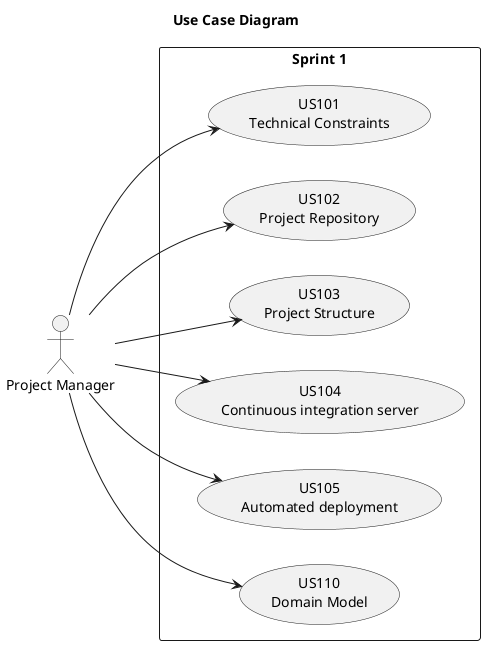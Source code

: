 @startuml

title Use Case Diagram


left to right direction
skinparam packageStyle rectangle
actor "Project Manager" as PM

rectangle "Sprint 1" {
  usecase "US101\nTechnical Constraints" as UC101
  usecase "US102\nProject Repository" as UC102
  usecase "US103\nProject Structure" as UC103
  usecase "US104\nContinuous integration server" as UC104
  usecase "US105\nAutomated deployment" as UC105
  usecase "US110\nDomain Model" as UC110
}

PM --> UC101
PM --> UC102
PM --> UC103
PM --> UC104
PM --> UC105
PM --> UC110

@enduml